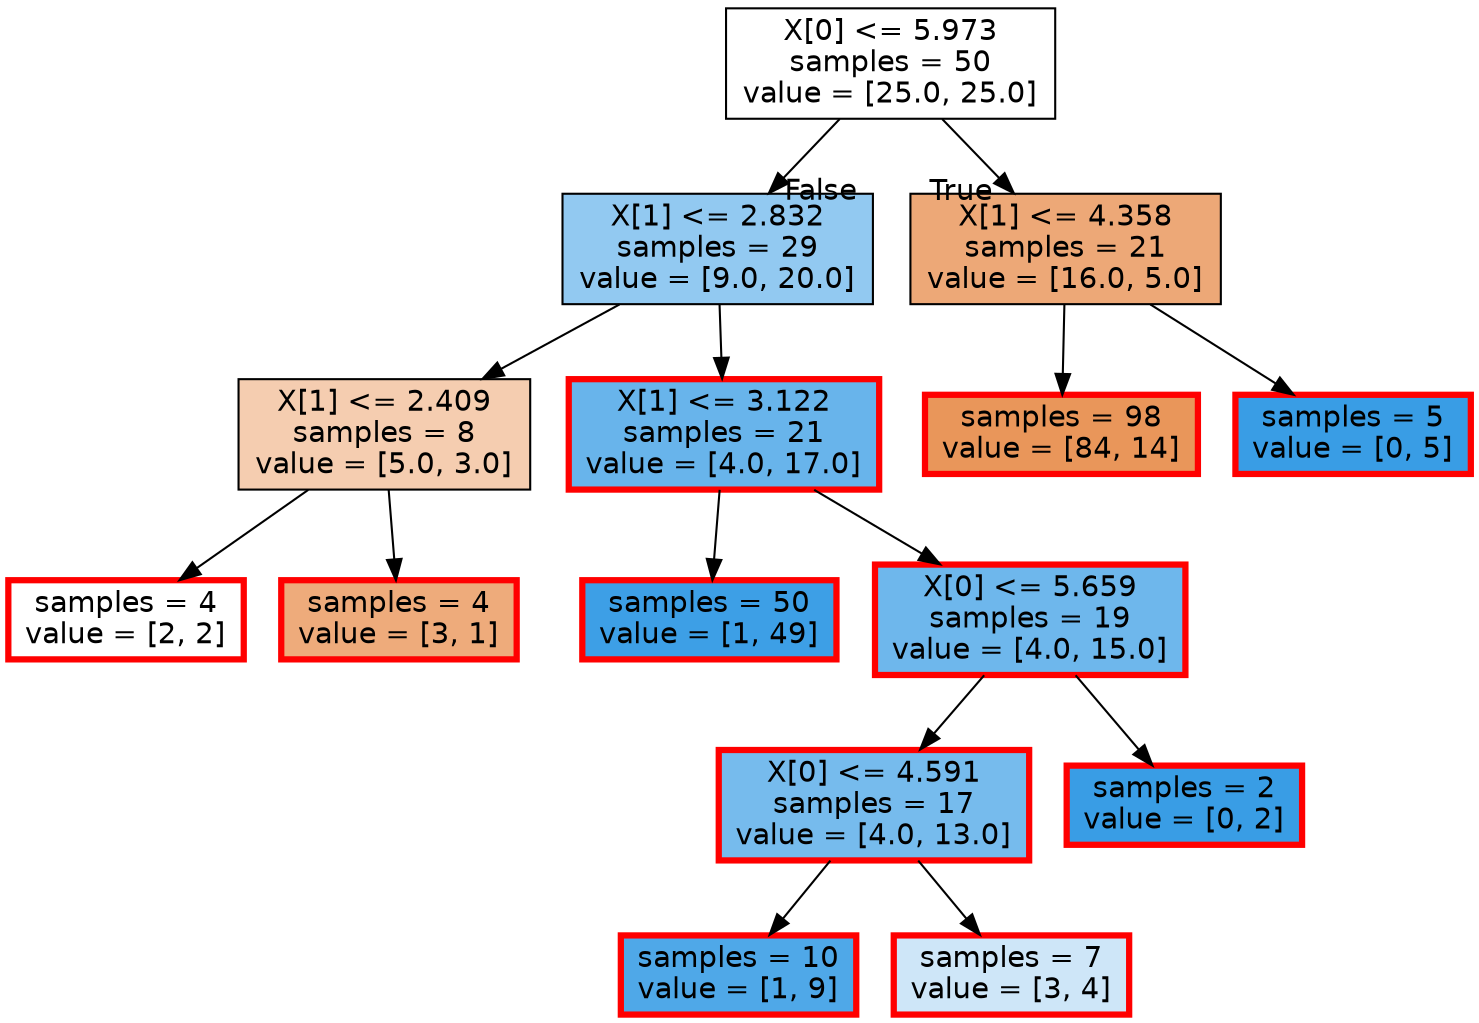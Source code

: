 digraph Tree {



node [shape=box, style="filled", color="black", fontname="helvetica"] ;



edge [fontname="helvetica"] ;



0 [label="X[0] <= 5.973\nsamples = 50\nvalue = [25.0, 25.0]", fillcolor="#ffffff"] ;



4 [label="X[1] <= 2.832\nsamples = 29\nvalue = [9.0, 20.0]", fillcolor="#92c9f1"] ;



0 -> 4 [labeldistance=2.5, labelangle=-45, headlabel="False"] ;



5 [label="X[1] <= 2.409\nsamples = 8\nvalue = [5.0, 3.0]", fillcolor="#f5cdb0"] ;



4 -> 5 ;



6 [label="samples = 4\nvalue = [2, 2]", fillcolor="#ffffff" color="red" penwidth=3] ;



5 -> 6 ;



7 [label="samples = 4\nvalue = [3, 1]", fillcolor="#eeab7b" color="red" penwidth=3] ;



5 -> 7 ;



8 [label="X[1] <= 3.122\nsamples = 21\nvalue = [4.0, 17.0]", fillcolor="#68b4eb" color="red" penwidth=3] ;



4 -> 8 ;



14 [label="samples = 50\nvalue = [1, 49]", fillcolor="#3d9fe6" color="red" penwidth=3] ;



8 -> 14 ;



9 [label="X[0] <= 5.659\nsamples = 19\nvalue = [4.0, 15.0]", fillcolor="#6eb7ec" color="red" penwidth=3] ;



8 -> 9 ;



10 [label="X[0] <= 4.591\nsamples = 17\nvalue = [4.0, 13.0]", fillcolor="#76bbed" color="red" penwidth=3] ;



9 -> 10 ;



11 [label="samples = 10\nvalue = [1, 9]", fillcolor="#4fa8e8" color="red" penwidth=3] ;



10 -> 11 ;



12 [label="samples = 7\nvalue = [3, 4]", fillcolor="#cee6f8" color="red" penwidth=3] ;



10 -> 12 ;



13 [label="samples = 2\nvalue = [0, 2]", fillcolor="#399de5" color="red" penwidth=3] ;



9 -> 13 ;



1 [label="X[1] <= 4.358\nsamples = 21\nvalue = [16.0, 5.0]", fillcolor="#eda877"] ;



0 -> 1 [labeldistance=2.5, labelangle=45, headlabel="True"] ;



2 [label="samples = 98\nvalue = [84, 14]", fillcolor="#e9965a" color="red" penwidth=3] ;



1 -> 2 ;



3 [label="samples = 5\nvalue = [0, 5]", fillcolor="#399de5" color="red" penwidth=3] ;



1 -> 3 ;



}

